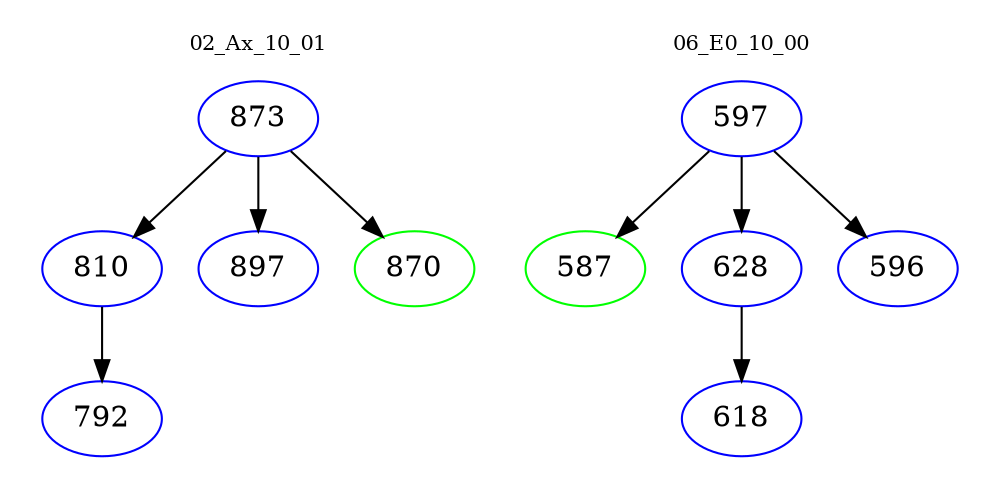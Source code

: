 digraph{
subgraph cluster_0 {
color = white
label = "02_Ax_10_01";
fontsize=10;
T0_873 [label="873", color="blue"]
T0_873 -> T0_810 [color="black"]
T0_810 [label="810", color="blue"]
T0_810 -> T0_792 [color="black"]
T0_792 [label="792", color="blue"]
T0_873 -> T0_897 [color="black"]
T0_897 [label="897", color="blue"]
T0_873 -> T0_870 [color="black"]
T0_870 [label="870", color="green"]
}
subgraph cluster_1 {
color = white
label = "06_E0_10_00";
fontsize=10;
T1_597 [label="597", color="blue"]
T1_597 -> T1_587 [color="black"]
T1_587 [label="587", color="green"]
T1_597 -> T1_628 [color="black"]
T1_628 [label="628", color="blue"]
T1_628 -> T1_618 [color="black"]
T1_618 [label="618", color="blue"]
T1_597 -> T1_596 [color="black"]
T1_596 [label="596", color="blue"]
}
}

